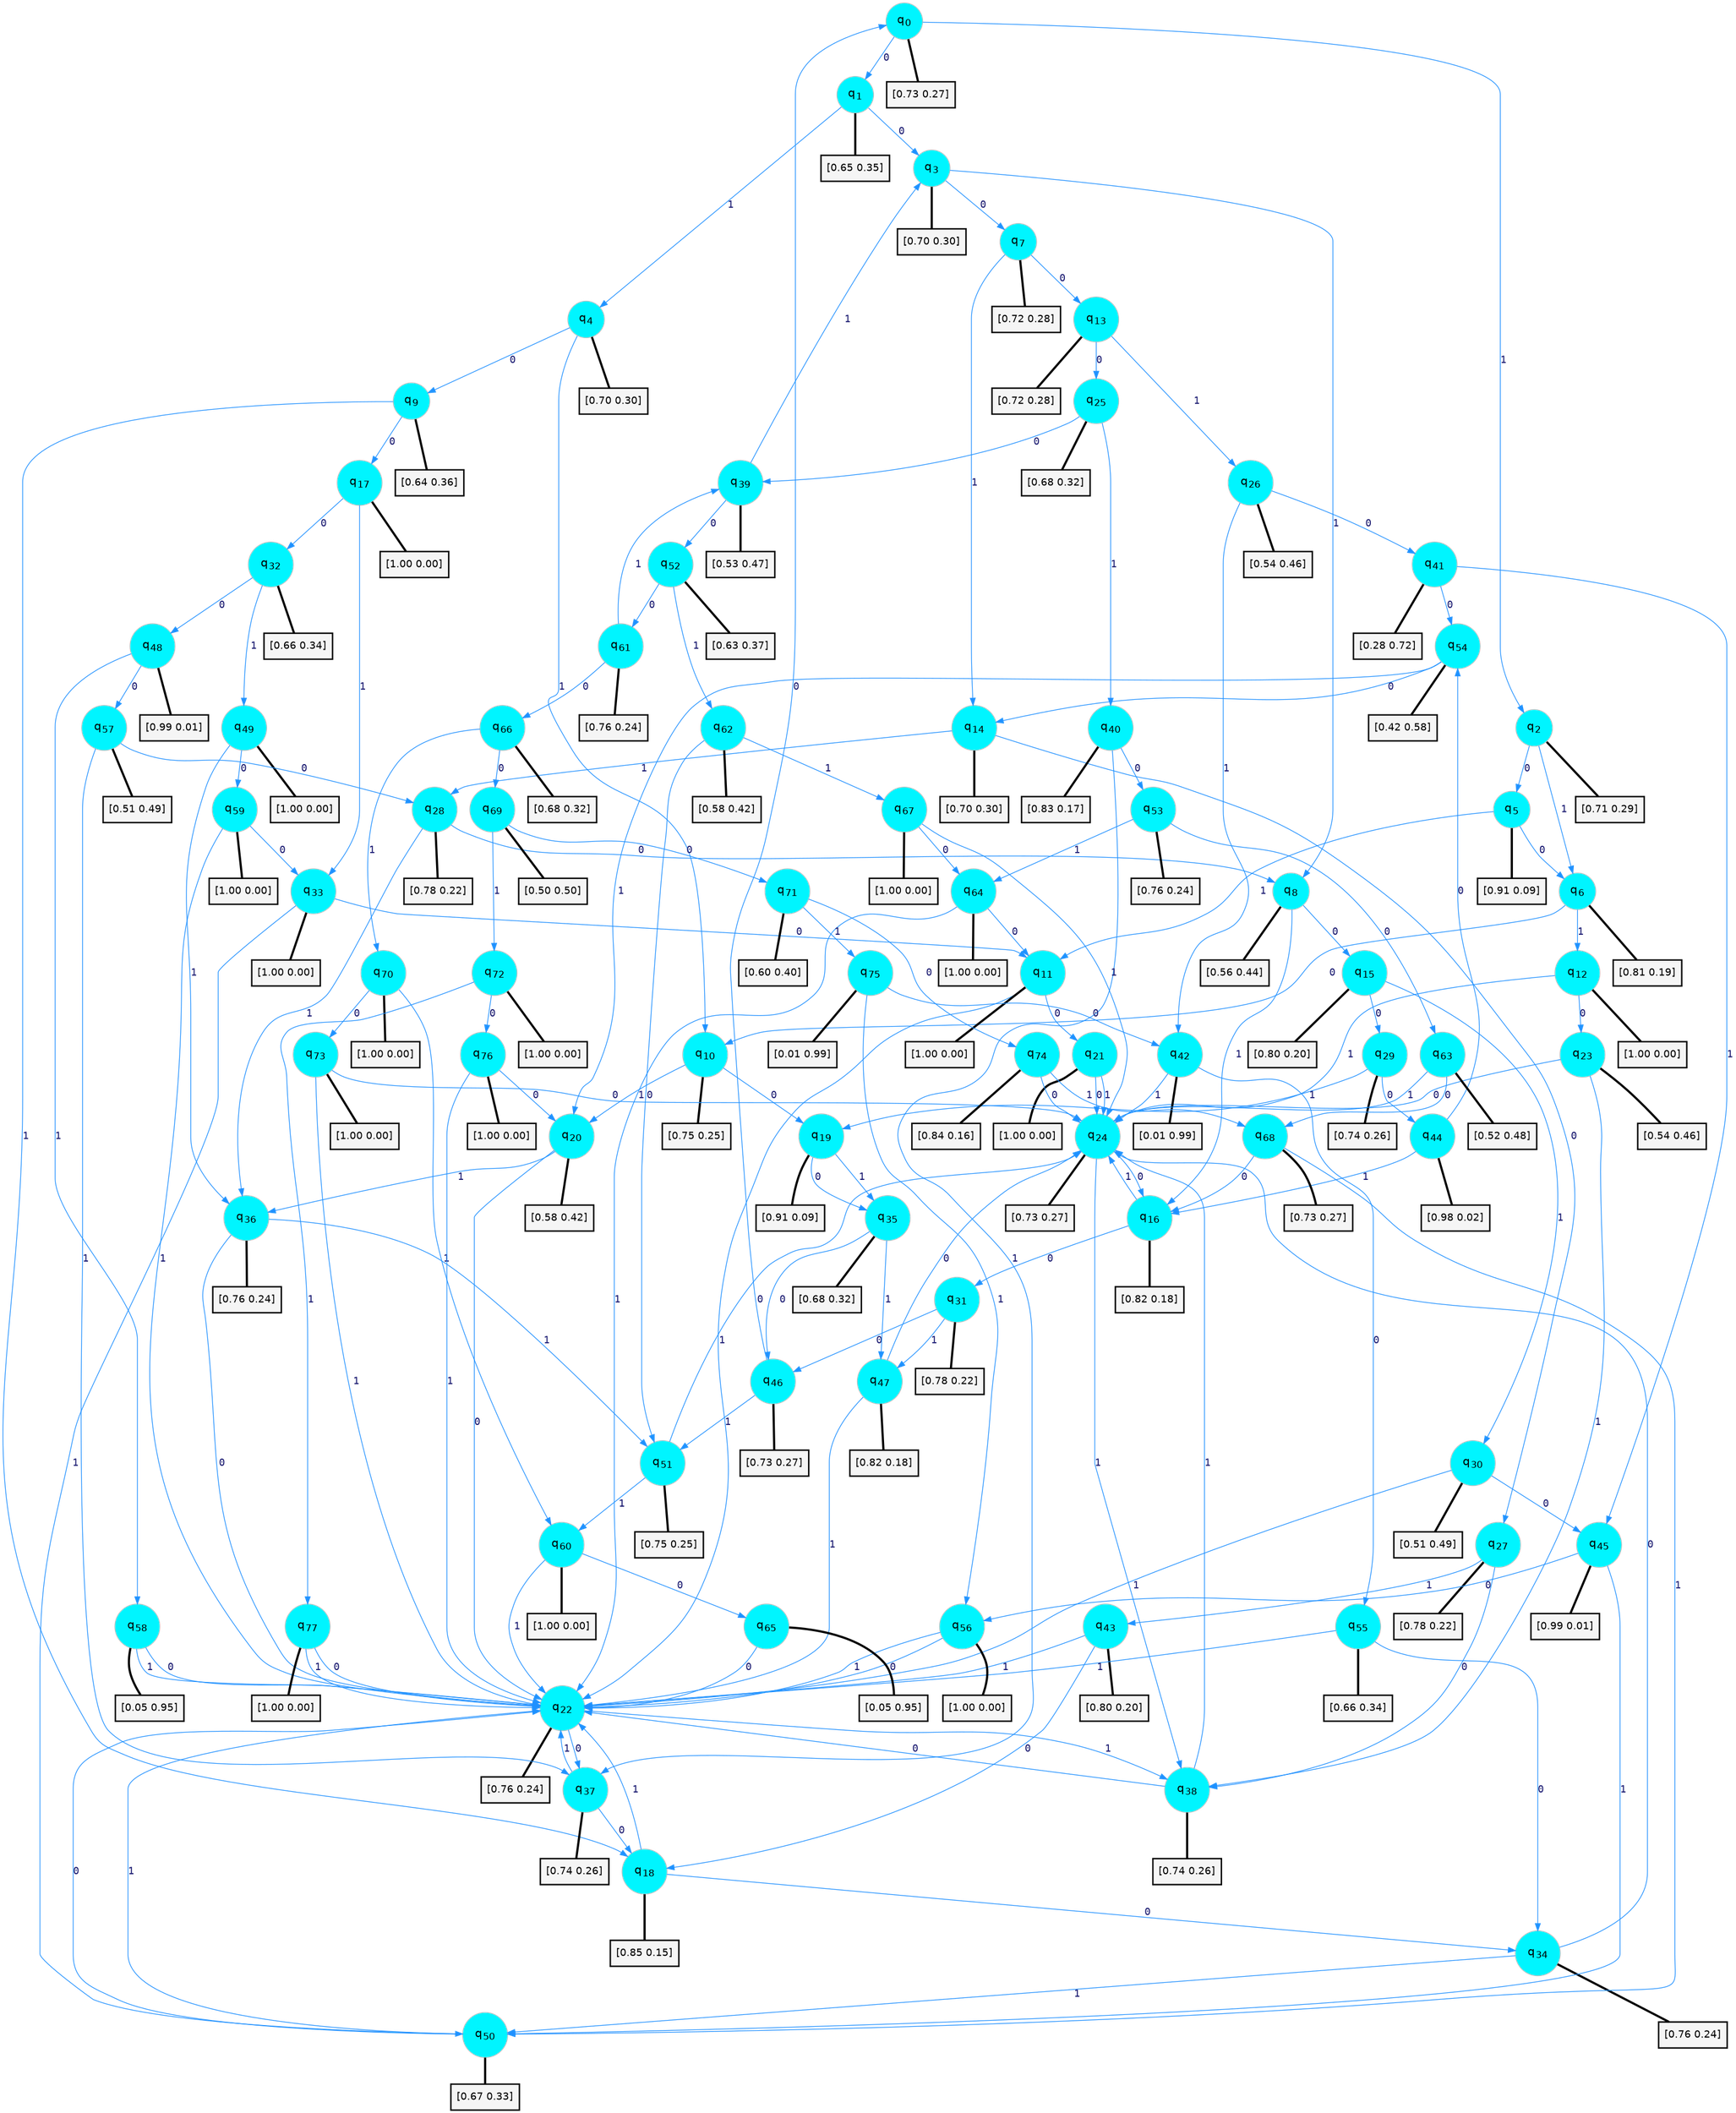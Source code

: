digraph G {
graph [
bgcolor=transparent, dpi=300, rankdir=TD, size="40,25"];
node [
color=gray, fillcolor=turquoise1, fontcolor=black, fontname=Helvetica, fontsize=16, fontweight=bold, shape=circle, style=filled];
edge [
arrowsize=1, color=dodgerblue1, fontcolor=midnightblue, fontname=courier, fontweight=bold, penwidth=1, style=solid, weight=20];
0[label=<q<SUB>0</SUB>>];
1[label=<q<SUB>1</SUB>>];
2[label=<q<SUB>2</SUB>>];
3[label=<q<SUB>3</SUB>>];
4[label=<q<SUB>4</SUB>>];
5[label=<q<SUB>5</SUB>>];
6[label=<q<SUB>6</SUB>>];
7[label=<q<SUB>7</SUB>>];
8[label=<q<SUB>8</SUB>>];
9[label=<q<SUB>9</SUB>>];
10[label=<q<SUB>10</SUB>>];
11[label=<q<SUB>11</SUB>>];
12[label=<q<SUB>12</SUB>>];
13[label=<q<SUB>13</SUB>>];
14[label=<q<SUB>14</SUB>>];
15[label=<q<SUB>15</SUB>>];
16[label=<q<SUB>16</SUB>>];
17[label=<q<SUB>17</SUB>>];
18[label=<q<SUB>18</SUB>>];
19[label=<q<SUB>19</SUB>>];
20[label=<q<SUB>20</SUB>>];
21[label=<q<SUB>21</SUB>>];
22[label=<q<SUB>22</SUB>>];
23[label=<q<SUB>23</SUB>>];
24[label=<q<SUB>24</SUB>>];
25[label=<q<SUB>25</SUB>>];
26[label=<q<SUB>26</SUB>>];
27[label=<q<SUB>27</SUB>>];
28[label=<q<SUB>28</SUB>>];
29[label=<q<SUB>29</SUB>>];
30[label=<q<SUB>30</SUB>>];
31[label=<q<SUB>31</SUB>>];
32[label=<q<SUB>32</SUB>>];
33[label=<q<SUB>33</SUB>>];
34[label=<q<SUB>34</SUB>>];
35[label=<q<SUB>35</SUB>>];
36[label=<q<SUB>36</SUB>>];
37[label=<q<SUB>37</SUB>>];
38[label=<q<SUB>38</SUB>>];
39[label=<q<SUB>39</SUB>>];
40[label=<q<SUB>40</SUB>>];
41[label=<q<SUB>41</SUB>>];
42[label=<q<SUB>42</SUB>>];
43[label=<q<SUB>43</SUB>>];
44[label=<q<SUB>44</SUB>>];
45[label=<q<SUB>45</SUB>>];
46[label=<q<SUB>46</SUB>>];
47[label=<q<SUB>47</SUB>>];
48[label=<q<SUB>48</SUB>>];
49[label=<q<SUB>49</SUB>>];
50[label=<q<SUB>50</SUB>>];
51[label=<q<SUB>51</SUB>>];
52[label=<q<SUB>52</SUB>>];
53[label=<q<SUB>53</SUB>>];
54[label=<q<SUB>54</SUB>>];
55[label=<q<SUB>55</SUB>>];
56[label=<q<SUB>56</SUB>>];
57[label=<q<SUB>57</SUB>>];
58[label=<q<SUB>58</SUB>>];
59[label=<q<SUB>59</SUB>>];
60[label=<q<SUB>60</SUB>>];
61[label=<q<SUB>61</SUB>>];
62[label=<q<SUB>62</SUB>>];
63[label=<q<SUB>63</SUB>>];
64[label=<q<SUB>64</SUB>>];
65[label=<q<SUB>65</SUB>>];
66[label=<q<SUB>66</SUB>>];
67[label=<q<SUB>67</SUB>>];
68[label=<q<SUB>68</SUB>>];
69[label=<q<SUB>69</SUB>>];
70[label=<q<SUB>70</SUB>>];
71[label=<q<SUB>71</SUB>>];
72[label=<q<SUB>72</SUB>>];
73[label=<q<SUB>73</SUB>>];
74[label=<q<SUB>74</SUB>>];
75[label=<q<SUB>75</SUB>>];
76[label=<q<SUB>76</SUB>>];
77[label=<q<SUB>77</SUB>>];
78[label="[0.73 0.27]", shape=box,fontcolor=black, fontname=Helvetica, fontsize=14, penwidth=2, fillcolor=whitesmoke,color=black];
79[label="[0.65 0.35]", shape=box,fontcolor=black, fontname=Helvetica, fontsize=14, penwidth=2, fillcolor=whitesmoke,color=black];
80[label="[0.71 0.29]", shape=box,fontcolor=black, fontname=Helvetica, fontsize=14, penwidth=2, fillcolor=whitesmoke,color=black];
81[label="[0.70 0.30]", shape=box,fontcolor=black, fontname=Helvetica, fontsize=14, penwidth=2, fillcolor=whitesmoke,color=black];
82[label="[0.70 0.30]", shape=box,fontcolor=black, fontname=Helvetica, fontsize=14, penwidth=2, fillcolor=whitesmoke,color=black];
83[label="[0.91 0.09]", shape=box,fontcolor=black, fontname=Helvetica, fontsize=14, penwidth=2, fillcolor=whitesmoke,color=black];
84[label="[0.81 0.19]", shape=box,fontcolor=black, fontname=Helvetica, fontsize=14, penwidth=2, fillcolor=whitesmoke,color=black];
85[label="[0.72 0.28]", shape=box,fontcolor=black, fontname=Helvetica, fontsize=14, penwidth=2, fillcolor=whitesmoke,color=black];
86[label="[0.56 0.44]", shape=box,fontcolor=black, fontname=Helvetica, fontsize=14, penwidth=2, fillcolor=whitesmoke,color=black];
87[label="[0.64 0.36]", shape=box,fontcolor=black, fontname=Helvetica, fontsize=14, penwidth=2, fillcolor=whitesmoke,color=black];
88[label="[0.75 0.25]", shape=box,fontcolor=black, fontname=Helvetica, fontsize=14, penwidth=2, fillcolor=whitesmoke,color=black];
89[label="[1.00 0.00]", shape=box,fontcolor=black, fontname=Helvetica, fontsize=14, penwidth=2, fillcolor=whitesmoke,color=black];
90[label="[1.00 0.00]", shape=box,fontcolor=black, fontname=Helvetica, fontsize=14, penwidth=2, fillcolor=whitesmoke,color=black];
91[label="[0.72 0.28]", shape=box,fontcolor=black, fontname=Helvetica, fontsize=14, penwidth=2, fillcolor=whitesmoke,color=black];
92[label="[0.70 0.30]", shape=box,fontcolor=black, fontname=Helvetica, fontsize=14, penwidth=2, fillcolor=whitesmoke,color=black];
93[label="[0.80 0.20]", shape=box,fontcolor=black, fontname=Helvetica, fontsize=14, penwidth=2, fillcolor=whitesmoke,color=black];
94[label="[0.82 0.18]", shape=box,fontcolor=black, fontname=Helvetica, fontsize=14, penwidth=2, fillcolor=whitesmoke,color=black];
95[label="[1.00 0.00]", shape=box,fontcolor=black, fontname=Helvetica, fontsize=14, penwidth=2, fillcolor=whitesmoke,color=black];
96[label="[0.85 0.15]", shape=box,fontcolor=black, fontname=Helvetica, fontsize=14, penwidth=2, fillcolor=whitesmoke,color=black];
97[label="[0.91 0.09]", shape=box,fontcolor=black, fontname=Helvetica, fontsize=14, penwidth=2, fillcolor=whitesmoke,color=black];
98[label="[0.58 0.42]", shape=box,fontcolor=black, fontname=Helvetica, fontsize=14, penwidth=2, fillcolor=whitesmoke,color=black];
99[label="[1.00 0.00]", shape=box,fontcolor=black, fontname=Helvetica, fontsize=14, penwidth=2, fillcolor=whitesmoke,color=black];
100[label="[0.76 0.24]", shape=box,fontcolor=black, fontname=Helvetica, fontsize=14, penwidth=2, fillcolor=whitesmoke,color=black];
101[label="[0.54 0.46]", shape=box,fontcolor=black, fontname=Helvetica, fontsize=14, penwidth=2, fillcolor=whitesmoke,color=black];
102[label="[0.73 0.27]", shape=box,fontcolor=black, fontname=Helvetica, fontsize=14, penwidth=2, fillcolor=whitesmoke,color=black];
103[label="[0.68 0.32]", shape=box,fontcolor=black, fontname=Helvetica, fontsize=14, penwidth=2, fillcolor=whitesmoke,color=black];
104[label="[0.54 0.46]", shape=box,fontcolor=black, fontname=Helvetica, fontsize=14, penwidth=2, fillcolor=whitesmoke,color=black];
105[label="[0.78 0.22]", shape=box,fontcolor=black, fontname=Helvetica, fontsize=14, penwidth=2, fillcolor=whitesmoke,color=black];
106[label="[0.78 0.22]", shape=box,fontcolor=black, fontname=Helvetica, fontsize=14, penwidth=2, fillcolor=whitesmoke,color=black];
107[label="[0.74 0.26]", shape=box,fontcolor=black, fontname=Helvetica, fontsize=14, penwidth=2, fillcolor=whitesmoke,color=black];
108[label="[0.51 0.49]", shape=box,fontcolor=black, fontname=Helvetica, fontsize=14, penwidth=2, fillcolor=whitesmoke,color=black];
109[label="[0.78 0.22]", shape=box,fontcolor=black, fontname=Helvetica, fontsize=14, penwidth=2, fillcolor=whitesmoke,color=black];
110[label="[0.66 0.34]", shape=box,fontcolor=black, fontname=Helvetica, fontsize=14, penwidth=2, fillcolor=whitesmoke,color=black];
111[label="[1.00 0.00]", shape=box,fontcolor=black, fontname=Helvetica, fontsize=14, penwidth=2, fillcolor=whitesmoke,color=black];
112[label="[0.76 0.24]", shape=box,fontcolor=black, fontname=Helvetica, fontsize=14, penwidth=2, fillcolor=whitesmoke,color=black];
113[label="[0.68 0.32]", shape=box,fontcolor=black, fontname=Helvetica, fontsize=14, penwidth=2, fillcolor=whitesmoke,color=black];
114[label="[0.76 0.24]", shape=box,fontcolor=black, fontname=Helvetica, fontsize=14, penwidth=2, fillcolor=whitesmoke,color=black];
115[label="[0.74 0.26]", shape=box,fontcolor=black, fontname=Helvetica, fontsize=14, penwidth=2, fillcolor=whitesmoke,color=black];
116[label="[0.74 0.26]", shape=box,fontcolor=black, fontname=Helvetica, fontsize=14, penwidth=2, fillcolor=whitesmoke,color=black];
117[label="[0.53 0.47]", shape=box,fontcolor=black, fontname=Helvetica, fontsize=14, penwidth=2, fillcolor=whitesmoke,color=black];
118[label="[0.83 0.17]", shape=box,fontcolor=black, fontname=Helvetica, fontsize=14, penwidth=2, fillcolor=whitesmoke,color=black];
119[label="[0.28 0.72]", shape=box,fontcolor=black, fontname=Helvetica, fontsize=14, penwidth=2, fillcolor=whitesmoke,color=black];
120[label="[0.01 0.99]", shape=box,fontcolor=black, fontname=Helvetica, fontsize=14, penwidth=2, fillcolor=whitesmoke,color=black];
121[label="[0.80 0.20]", shape=box,fontcolor=black, fontname=Helvetica, fontsize=14, penwidth=2, fillcolor=whitesmoke,color=black];
122[label="[0.98 0.02]", shape=box,fontcolor=black, fontname=Helvetica, fontsize=14, penwidth=2, fillcolor=whitesmoke,color=black];
123[label="[0.99 0.01]", shape=box,fontcolor=black, fontname=Helvetica, fontsize=14, penwidth=2, fillcolor=whitesmoke,color=black];
124[label="[0.73 0.27]", shape=box,fontcolor=black, fontname=Helvetica, fontsize=14, penwidth=2, fillcolor=whitesmoke,color=black];
125[label="[0.82 0.18]", shape=box,fontcolor=black, fontname=Helvetica, fontsize=14, penwidth=2, fillcolor=whitesmoke,color=black];
126[label="[0.99 0.01]", shape=box,fontcolor=black, fontname=Helvetica, fontsize=14, penwidth=2, fillcolor=whitesmoke,color=black];
127[label="[1.00 0.00]", shape=box,fontcolor=black, fontname=Helvetica, fontsize=14, penwidth=2, fillcolor=whitesmoke,color=black];
128[label="[0.67 0.33]", shape=box,fontcolor=black, fontname=Helvetica, fontsize=14, penwidth=2, fillcolor=whitesmoke,color=black];
129[label="[0.75 0.25]", shape=box,fontcolor=black, fontname=Helvetica, fontsize=14, penwidth=2, fillcolor=whitesmoke,color=black];
130[label="[0.63 0.37]", shape=box,fontcolor=black, fontname=Helvetica, fontsize=14, penwidth=2, fillcolor=whitesmoke,color=black];
131[label="[0.76 0.24]", shape=box,fontcolor=black, fontname=Helvetica, fontsize=14, penwidth=2, fillcolor=whitesmoke,color=black];
132[label="[0.42 0.58]", shape=box,fontcolor=black, fontname=Helvetica, fontsize=14, penwidth=2, fillcolor=whitesmoke,color=black];
133[label="[0.66 0.34]", shape=box,fontcolor=black, fontname=Helvetica, fontsize=14, penwidth=2, fillcolor=whitesmoke,color=black];
134[label="[1.00 0.00]", shape=box,fontcolor=black, fontname=Helvetica, fontsize=14, penwidth=2, fillcolor=whitesmoke,color=black];
135[label="[0.51 0.49]", shape=box,fontcolor=black, fontname=Helvetica, fontsize=14, penwidth=2, fillcolor=whitesmoke,color=black];
136[label="[0.05 0.95]", shape=box,fontcolor=black, fontname=Helvetica, fontsize=14, penwidth=2, fillcolor=whitesmoke,color=black];
137[label="[1.00 0.00]", shape=box,fontcolor=black, fontname=Helvetica, fontsize=14, penwidth=2, fillcolor=whitesmoke,color=black];
138[label="[1.00 0.00]", shape=box,fontcolor=black, fontname=Helvetica, fontsize=14, penwidth=2, fillcolor=whitesmoke,color=black];
139[label="[0.76 0.24]", shape=box,fontcolor=black, fontname=Helvetica, fontsize=14, penwidth=2, fillcolor=whitesmoke,color=black];
140[label="[0.58 0.42]", shape=box,fontcolor=black, fontname=Helvetica, fontsize=14, penwidth=2, fillcolor=whitesmoke,color=black];
141[label="[0.52 0.48]", shape=box,fontcolor=black, fontname=Helvetica, fontsize=14, penwidth=2, fillcolor=whitesmoke,color=black];
142[label="[1.00 0.00]", shape=box,fontcolor=black, fontname=Helvetica, fontsize=14, penwidth=2, fillcolor=whitesmoke,color=black];
143[label="[0.05 0.95]", shape=box,fontcolor=black, fontname=Helvetica, fontsize=14, penwidth=2, fillcolor=whitesmoke,color=black];
144[label="[0.68 0.32]", shape=box,fontcolor=black, fontname=Helvetica, fontsize=14, penwidth=2, fillcolor=whitesmoke,color=black];
145[label="[1.00 0.00]", shape=box,fontcolor=black, fontname=Helvetica, fontsize=14, penwidth=2, fillcolor=whitesmoke,color=black];
146[label="[0.73 0.27]", shape=box,fontcolor=black, fontname=Helvetica, fontsize=14, penwidth=2, fillcolor=whitesmoke,color=black];
147[label="[0.50 0.50]", shape=box,fontcolor=black, fontname=Helvetica, fontsize=14, penwidth=2, fillcolor=whitesmoke,color=black];
148[label="[1.00 0.00]", shape=box,fontcolor=black, fontname=Helvetica, fontsize=14, penwidth=2, fillcolor=whitesmoke,color=black];
149[label="[0.60 0.40]", shape=box,fontcolor=black, fontname=Helvetica, fontsize=14, penwidth=2, fillcolor=whitesmoke,color=black];
150[label="[1.00 0.00]", shape=box,fontcolor=black, fontname=Helvetica, fontsize=14, penwidth=2, fillcolor=whitesmoke,color=black];
151[label="[1.00 0.00]", shape=box,fontcolor=black, fontname=Helvetica, fontsize=14, penwidth=2, fillcolor=whitesmoke,color=black];
152[label="[0.84 0.16]", shape=box,fontcolor=black, fontname=Helvetica, fontsize=14, penwidth=2, fillcolor=whitesmoke,color=black];
153[label="[0.01 0.99]", shape=box,fontcolor=black, fontname=Helvetica, fontsize=14, penwidth=2, fillcolor=whitesmoke,color=black];
154[label="[1.00 0.00]", shape=box,fontcolor=black, fontname=Helvetica, fontsize=14, penwidth=2, fillcolor=whitesmoke,color=black];
155[label="[1.00 0.00]", shape=box,fontcolor=black, fontname=Helvetica, fontsize=14, penwidth=2, fillcolor=whitesmoke,color=black];
0->1 [label=0];
0->2 [label=1];
0->78 [arrowhead=none, penwidth=3,color=black];
1->3 [label=0];
1->4 [label=1];
1->79 [arrowhead=none, penwidth=3,color=black];
2->5 [label=0];
2->6 [label=1];
2->80 [arrowhead=none, penwidth=3,color=black];
3->7 [label=0];
3->8 [label=1];
3->81 [arrowhead=none, penwidth=3,color=black];
4->9 [label=0];
4->10 [label=1];
4->82 [arrowhead=none, penwidth=3,color=black];
5->6 [label=0];
5->11 [label=1];
5->83 [arrowhead=none, penwidth=3,color=black];
6->10 [label=0];
6->12 [label=1];
6->84 [arrowhead=none, penwidth=3,color=black];
7->13 [label=0];
7->14 [label=1];
7->85 [arrowhead=none, penwidth=3,color=black];
8->15 [label=0];
8->16 [label=1];
8->86 [arrowhead=none, penwidth=3,color=black];
9->17 [label=0];
9->18 [label=1];
9->87 [arrowhead=none, penwidth=3,color=black];
10->19 [label=0];
10->20 [label=1];
10->88 [arrowhead=none, penwidth=3,color=black];
11->21 [label=0];
11->22 [label=1];
11->89 [arrowhead=none, penwidth=3,color=black];
12->23 [label=0];
12->24 [label=1];
12->90 [arrowhead=none, penwidth=3,color=black];
13->25 [label=0];
13->26 [label=1];
13->91 [arrowhead=none, penwidth=3,color=black];
14->27 [label=0];
14->28 [label=1];
14->92 [arrowhead=none, penwidth=3,color=black];
15->29 [label=0];
15->30 [label=1];
15->93 [arrowhead=none, penwidth=3,color=black];
16->31 [label=0];
16->24 [label=1];
16->94 [arrowhead=none, penwidth=3,color=black];
17->32 [label=0];
17->33 [label=1];
17->95 [arrowhead=none, penwidth=3,color=black];
18->34 [label=0];
18->22 [label=1];
18->96 [arrowhead=none, penwidth=3,color=black];
19->35 [label=0];
19->35 [label=1];
19->97 [arrowhead=none, penwidth=3,color=black];
20->22 [label=0];
20->36 [label=1];
20->98 [arrowhead=none, penwidth=3,color=black];
21->24 [label=0];
21->24 [label=1];
21->99 [arrowhead=none, penwidth=3,color=black];
22->37 [label=0];
22->38 [label=1];
22->100 [arrowhead=none, penwidth=3,color=black];
23->24 [label=0];
23->38 [label=1];
23->101 [arrowhead=none, penwidth=3,color=black];
24->16 [label=0];
24->38 [label=1];
24->102 [arrowhead=none, penwidth=3,color=black];
25->39 [label=0];
25->40 [label=1];
25->103 [arrowhead=none, penwidth=3,color=black];
26->41 [label=0];
26->42 [label=1];
26->104 [arrowhead=none, penwidth=3,color=black];
27->38 [label=0];
27->43 [label=1];
27->105 [arrowhead=none, penwidth=3,color=black];
28->8 [label=0];
28->36 [label=1];
28->106 [arrowhead=none, penwidth=3,color=black];
29->44 [label=0];
29->19 [label=1];
29->107 [arrowhead=none, penwidth=3,color=black];
30->45 [label=0];
30->22 [label=1];
30->108 [arrowhead=none, penwidth=3,color=black];
31->46 [label=0];
31->47 [label=1];
31->109 [arrowhead=none, penwidth=3,color=black];
32->48 [label=0];
32->49 [label=1];
32->110 [arrowhead=none, penwidth=3,color=black];
33->11 [label=0];
33->50 [label=1];
33->111 [arrowhead=none, penwidth=3,color=black];
34->24 [label=0];
34->50 [label=1];
34->112 [arrowhead=none, penwidth=3,color=black];
35->46 [label=0];
35->47 [label=1];
35->113 [arrowhead=none, penwidth=3,color=black];
36->22 [label=0];
36->51 [label=1];
36->114 [arrowhead=none, penwidth=3,color=black];
37->18 [label=0];
37->22 [label=1];
37->115 [arrowhead=none, penwidth=3,color=black];
38->22 [label=0];
38->24 [label=1];
38->116 [arrowhead=none, penwidth=3,color=black];
39->52 [label=0];
39->3 [label=1];
39->117 [arrowhead=none, penwidth=3,color=black];
40->53 [label=0];
40->37 [label=1];
40->118 [arrowhead=none, penwidth=3,color=black];
41->54 [label=0];
41->45 [label=1];
41->119 [arrowhead=none, penwidth=3,color=black];
42->55 [label=0];
42->24 [label=1];
42->120 [arrowhead=none, penwidth=3,color=black];
43->18 [label=0];
43->22 [label=1];
43->121 [arrowhead=none, penwidth=3,color=black];
44->54 [label=0];
44->16 [label=1];
44->122 [arrowhead=none, penwidth=3,color=black];
45->56 [label=0];
45->50 [label=1];
45->123 [arrowhead=none, penwidth=3,color=black];
46->0 [label=0];
46->51 [label=1];
46->124 [arrowhead=none, penwidth=3,color=black];
47->24 [label=0];
47->22 [label=1];
47->125 [arrowhead=none, penwidth=3,color=black];
48->57 [label=0];
48->58 [label=1];
48->126 [arrowhead=none, penwidth=3,color=black];
49->59 [label=0];
49->36 [label=1];
49->127 [arrowhead=none, penwidth=3,color=black];
50->22 [label=0];
50->22 [label=1];
50->128 [arrowhead=none, penwidth=3,color=black];
51->24 [label=0];
51->60 [label=1];
51->129 [arrowhead=none, penwidth=3,color=black];
52->61 [label=0];
52->62 [label=1];
52->130 [arrowhead=none, penwidth=3,color=black];
53->63 [label=0];
53->64 [label=1];
53->131 [arrowhead=none, penwidth=3,color=black];
54->14 [label=0];
54->20 [label=1];
54->132 [arrowhead=none, penwidth=3,color=black];
55->34 [label=0];
55->22 [label=1];
55->133 [arrowhead=none, penwidth=3,color=black];
56->22 [label=0];
56->22 [label=1];
56->134 [arrowhead=none, penwidth=3,color=black];
57->28 [label=0];
57->37 [label=1];
57->135 [arrowhead=none, penwidth=3,color=black];
58->22 [label=0];
58->22 [label=1];
58->136 [arrowhead=none, penwidth=3,color=black];
59->33 [label=0];
59->22 [label=1];
59->137 [arrowhead=none, penwidth=3,color=black];
60->65 [label=0];
60->22 [label=1];
60->138 [arrowhead=none, penwidth=3,color=black];
61->66 [label=0];
61->39 [label=1];
61->139 [arrowhead=none, penwidth=3,color=black];
62->51 [label=0];
62->67 [label=1];
62->140 [arrowhead=none, penwidth=3,color=black];
63->68 [label=0];
63->24 [label=1];
63->141 [arrowhead=none, penwidth=3,color=black];
64->11 [label=0];
64->22 [label=1];
64->142 [arrowhead=none, penwidth=3,color=black];
65->22 [label=0];
65->143 [arrowhead=none, penwidth=3,color=black];
66->69 [label=0];
66->70 [label=1];
66->144 [arrowhead=none, penwidth=3,color=black];
67->64 [label=0];
67->24 [label=1];
67->145 [arrowhead=none, penwidth=3,color=black];
68->16 [label=0];
68->50 [label=1];
68->146 [arrowhead=none, penwidth=3,color=black];
69->71 [label=0];
69->72 [label=1];
69->147 [arrowhead=none, penwidth=3,color=black];
70->73 [label=0];
70->60 [label=1];
70->148 [arrowhead=none, penwidth=3,color=black];
71->74 [label=0];
71->75 [label=1];
71->149 [arrowhead=none, penwidth=3,color=black];
72->76 [label=0];
72->77 [label=1];
72->150 [arrowhead=none, penwidth=3,color=black];
73->24 [label=0];
73->22 [label=1];
73->151 [arrowhead=none, penwidth=3,color=black];
74->24 [label=0];
74->68 [label=1];
74->152 [arrowhead=none, penwidth=3,color=black];
75->42 [label=0];
75->56 [label=1];
75->153 [arrowhead=none, penwidth=3,color=black];
76->20 [label=0];
76->22 [label=1];
76->154 [arrowhead=none, penwidth=3,color=black];
77->22 [label=0];
77->22 [label=1];
77->155 [arrowhead=none, penwidth=3,color=black];
}

